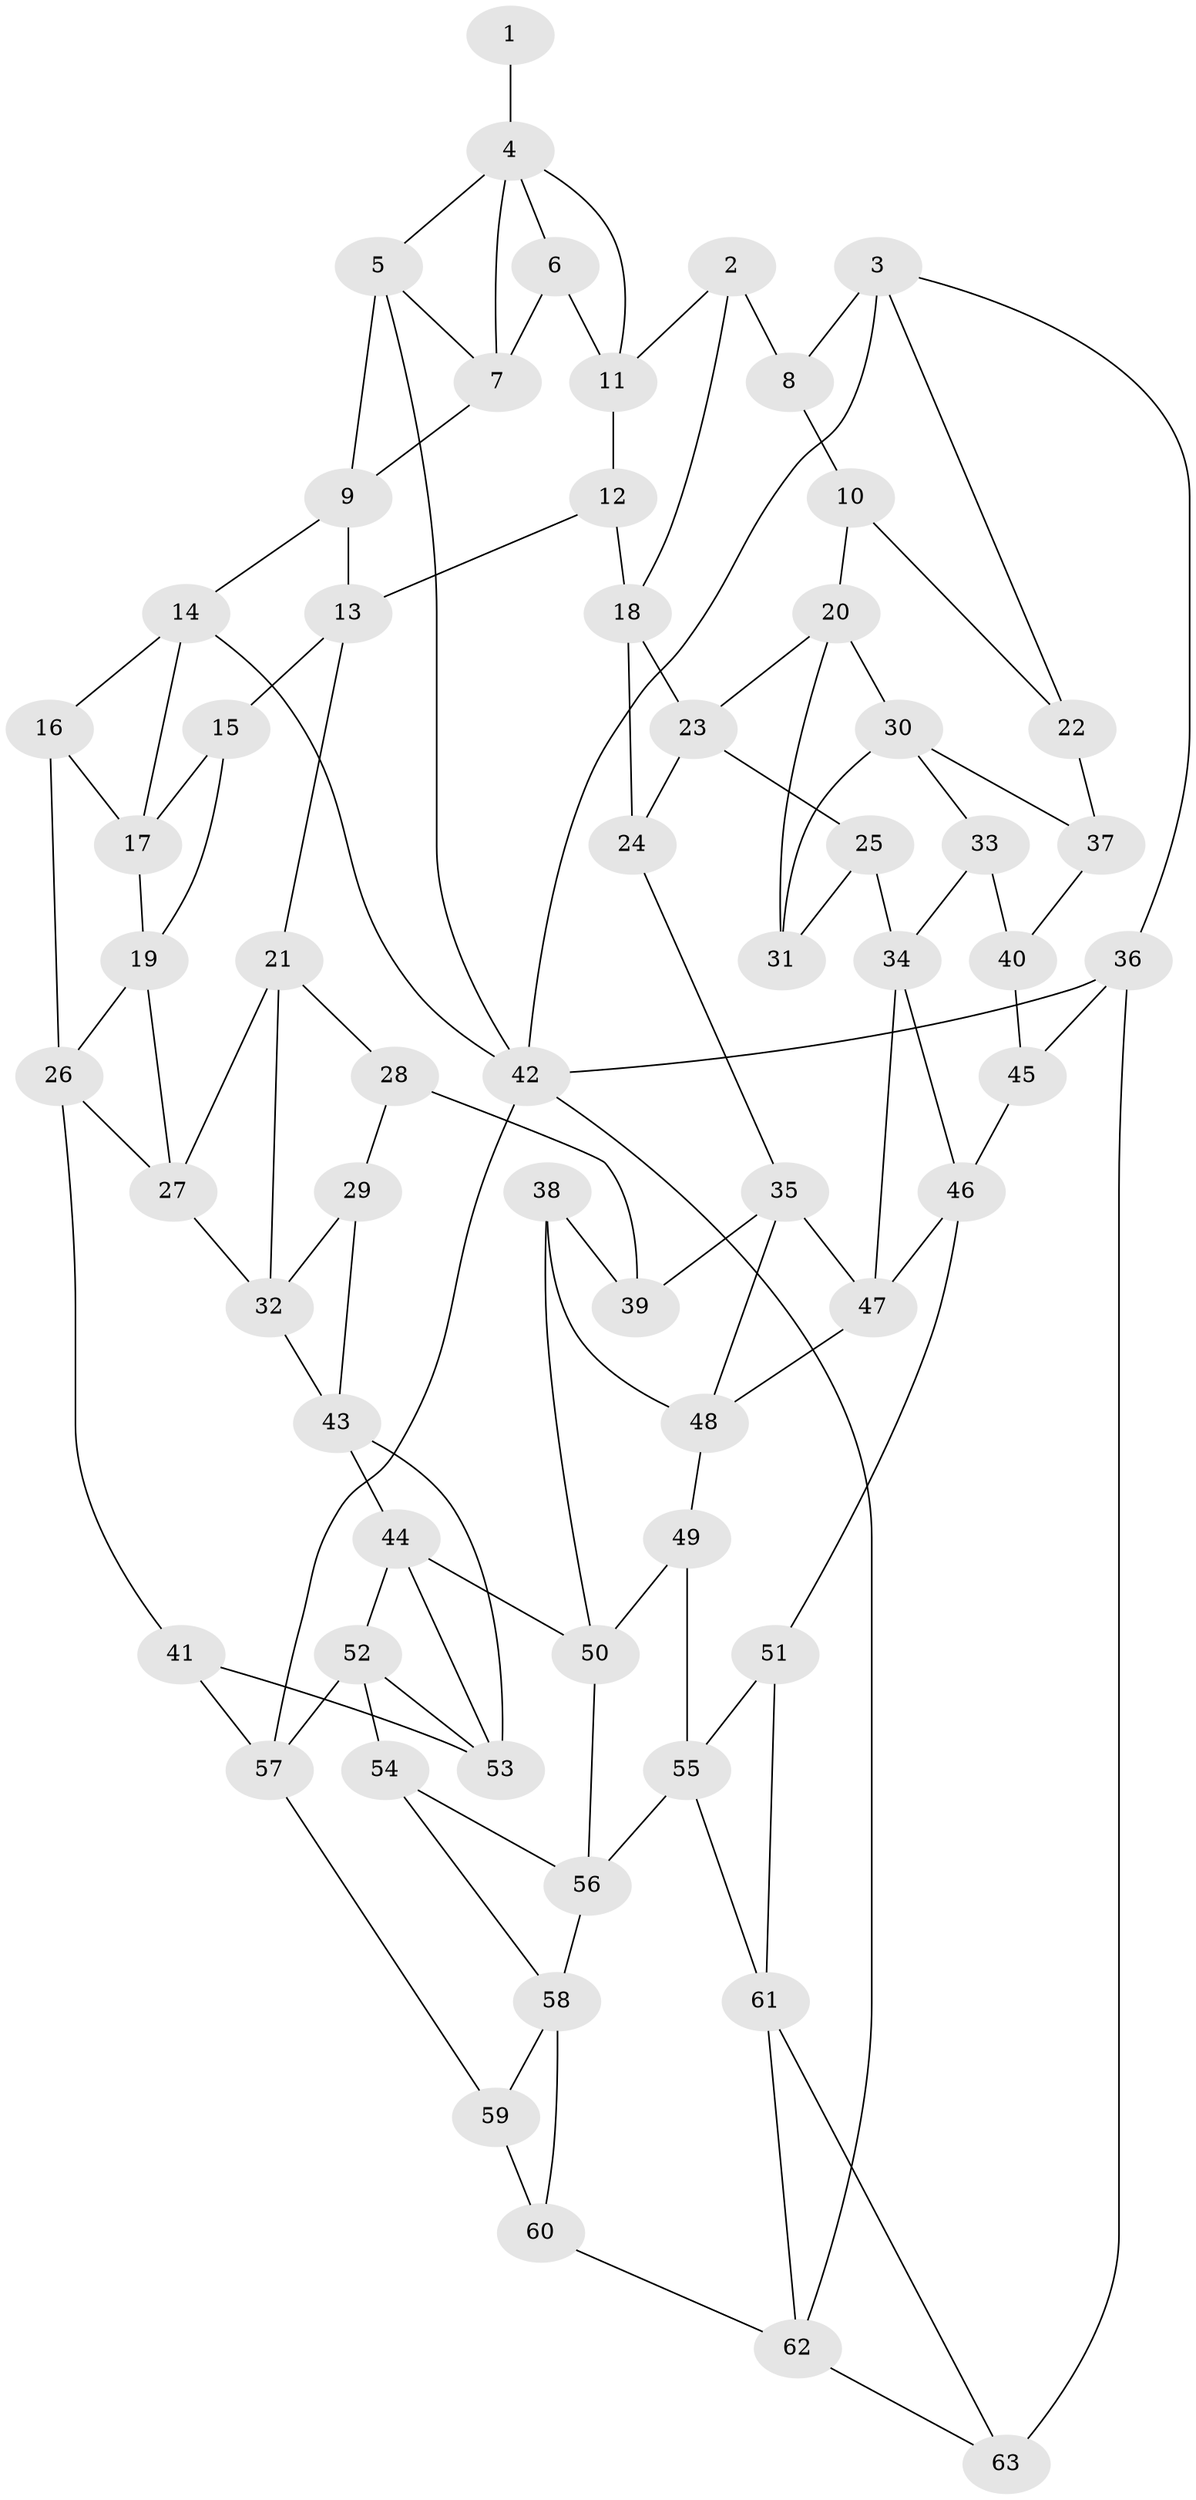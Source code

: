 // original degree distribution, {3: 0.015873015873015872, 6: 0.24603174603174602, 5: 0.47619047619047616, 4: 0.2619047619047619}
// Generated by graph-tools (version 1.1) at 2025/03/03/09/25 03:03:27]
// undirected, 63 vertices, 113 edges
graph export_dot {
graph [start="1"]
  node [color=gray90,style=filled];
  1;
  2;
  3;
  4;
  5;
  6;
  7;
  8;
  9;
  10;
  11;
  12;
  13;
  14;
  15;
  16;
  17;
  18;
  19;
  20;
  21;
  22;
  23;
  24;
  25;
  26;
  27;
  28;
  29;
  30;
  31;
  32;
  33;
  34;
  35;
  36;
  37;
  38;
  39;
  40;
  41;
  42;
  43;
  44;
  45;
  46;
  47;
  48;
  49;
  50;
  51;
  52;
  53;
  54;
  55;
  56;
  57;
  58;
  59;
  60;
  61;
  62;
  63;
  1 -- 4 [weight=2.0];
  2 -- 8 [weight=1.0];
  2 -- 11 [weight=1.0];
  2 -- 18 [weight=1.0];
  3 -- 8 [weight=2.0];
  3 -- 22 [weight=1.0];
  3 -- 36 [weight=1.0];
  3 -- 42 [weight=1.0];
  4 -- 5 [weight=1.0];
  4 -- 6 [weight=1.0];
  4 -- 7 [weight=1.0];
  4 -- 11 [weight=1.0];
  5 -- 7 [weight=1.0];
  5 -- 9 [weight=1.0];
  5 -- 42 [weight=1.0];
  6 -- 7 [weight=1.0];
  6 -- 11 [weight=1.0];
  7 -- 9 [weight=1.0];
  8 -- 10 [weight=1.0];
  9 -- 13 [weight=1.0];
  9 -- 14 [weight=1.0];
  10 -- 20 [weight=1.0];
  10 -- 22 [weight=1.0];
  11 -- 12 [weight=1.0];
  12 -- 13 [weight=1.0];
  12 -- 18 [weight=1.0];
  13 -- 15 [weight=1.0];
  13 -- 21 [weight=1.0];
  14 -- 16 [weight=1.0];
  14 -- 17 [weight=1.0];
  14 -- 42 [weight=1.0];
  15 -- 17 [weight=1.0];
  15 -- 19 [weight=1.0];
  16 -- 17 [weight=1.0];
  16 -- 26 [weight=1.0];
  17 -- 19 [weight=1.0];
  18 -- 23 [weight=1.0];
  18 -- 24 [weight=1.0];
  19 -- 26 [weight=1.0];
  19 -- 27 [weight=1.0];
  20 -- 23 [weight=1.0];
  20 -- 30 [weight=1.0];
  20 -- 31 [weight=1.0];
  21 -- 27 [weight=1.0];
  21 -- 28 [weight=1.0];
  21 -- 32 [weight=1.0];
  22 -- 37 [weight=2.0];
  23 -- 24 [weight=1.0];
  23 -- 25 [weight=1.0];
  24 -- 35 [weight=1.0];
  25 -- 31 [weight=2.0];
  25 -- 34 [weight=1.0];
  26 -- 27 [weight=1.0];
  26 -- 41 [weight=1.0];
  27 -- 32 [weight=1.0];
  28 -- 29 [weight=1.0];
  28 -- 39 [weight=2.0];
  29 -- 32 [weight=1.0];
  29 -- 43 [weight=1.0];
  30 -- 31 [weight=1.0];
  30 -- 33 [weight=1.0];
  30 -- 37 [weight=1.0];
  32 -- 43 [weight=1.0];
  33 -- 34 [weight=1.0];
  33 -- 40 [weight=1.0];
  34 -- 46 [weight=1.0];
  34 -- 47 [weight=1.0];
  35 -- 39 [weight=1.0];
  35 -- 47 [weight=1.0];
  35 -- 48 [weight=1.0];
  36 -- 42 [weight=1.0];
  36 -- 45 [weight=1.0];
  36 -- 63 [weight=2.0];
  37 -- 40 [weight=1.0];
  38 -- 39 [weight=1.0];
  38 -- 48 [weight=1.0];
  38 -- 50 [weight=1.0];
  40 -- 45 [weight=2.0];
  41 -- 53 [weight=1.0];
  41 -- 57 [weight=1.0];
  42 -- 57 [weight=1.0];
  42 -- 62 [weight=1.0];
  43 -- 44 [weight=1.0];
  43 -- 53 [weight=1.0];
  44 -- 50 [weight=1.0];
  44 -- 52 [weight=1.0];
  44 -- 53 [weight=1.0];
  45 -- 46 [weight=1.0];
  46 -- 47 [weight=1.0];
  46 -- 51 [weight=1.0];
  47 -- 48 [weight=1.0];
  48 -- 49 [weight=1.0];
  49 -- 50 [weight=1.0];
  49 -- 55 [weight=1.0];
  50 -- 56 [weight=1.0];
  51 -- 55 [weight=1.0];
  51 -- 61 [weight=1.0];
  52 -- 53 [weight=1.0];
  52 -- 54 [weight=1.0];
  52 -- 57 [weight=1.0];
  54 -- 56 [weight=1.0];
  54 -- 58 [weight=1.0];
  55 -- 56 [weight=1.0];
  55 -- 61 [weight=1.0];
  56 -- 58 [weight=1.0];
  57 -- 59 [weight=1.0];
  58 -- 59 [weight=1.0];
  58 -- 60 [weight=1.0];
  59 -- 60 [weight=2.0];
  60 -- 62 [weight=1.0];
  61 -- 62 [weight=1.0];
  61 -- 63 [weight=1.0];
  62 -- 63 [weight=1.0];
}
